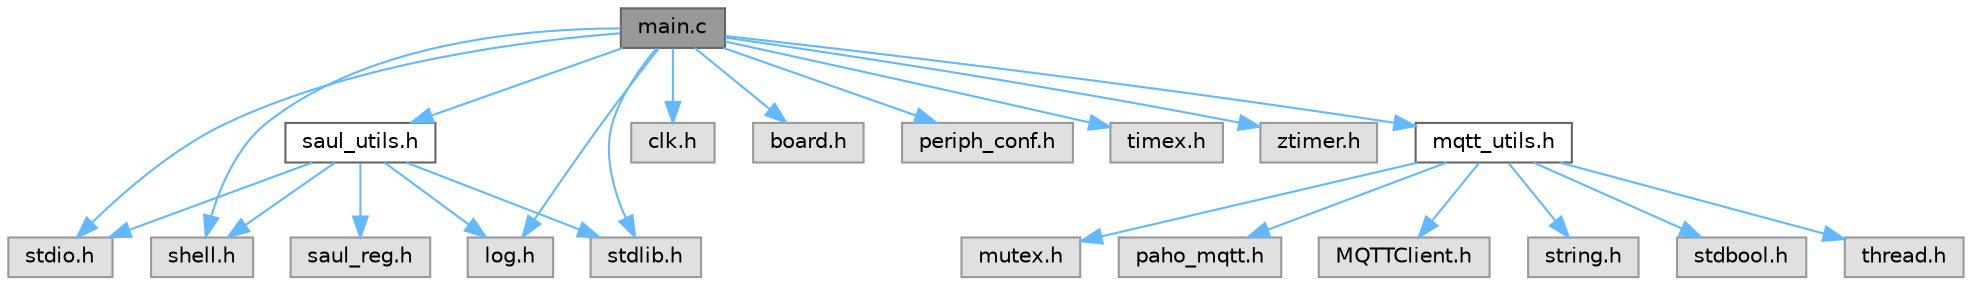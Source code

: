 digraph "main.c"
{
 // LATEX_PDF_SIZE
  bgcolor="transparent";
  edge [fontname=Helvetica,fontsize=10,labelfontname=Helvetica,labelfontsize=10];
  node [fontname=Helvetica,fontsize=10,shape=box,height=0.2,width=0.4];
  Node1 [id="Node000001",label="main.c",height=0.2,width=0.4,color="gray40", fillcolor="grey60", style="filled", fontcolor="black",tooltip=" "];
  Node1 -> Node2 [id="edge23_Node000001_Node000002",color="steelblue1",style="solid",tooltip=" "];
  Node2 [id="Node000002",label="stdio.h",height=0.2,width=0.4,color="grey60", fillcolor="#E0E0E0", style="filled",tooltip=" "];
  Node1 -> Node3 [id="edge24_Node000001_Node000003",color="steelblue1",style="solid",tooltip=" "];
  Node3 [id="Node000003",label="shell.h",height=0.2,width=0.4,color="grey60", fillcolor="#E0E0E0", style="filled",tooltip=" "];
  Node1 -> Node4 [id="edge25_Node000001_Node000004",color="steelblue1",style="solid",tooltip=" "];
  Node4 [id="Node000004",label="saul_utils.h",height=0.2,width=0.4,color="grey40", fillcolor="white", style="filled",URL="$saul__utils_8h.html",tooltip="Header-Datei für die SAUL-Geräteverwaltung und Datenverarbeitung."];
  Node4 -> Node2 [id="edge26_Node000004_Node000002",color="steelblue1",style="solid",tooltip=" "];
  Node4 -> Node5 [id="edge27_Node000004_Node000005",color="steelblue1",style="solid",tooltip=" "];
  Node5 [id="Node000005",label="saul_reg.h",height=0.2,width=0.4,color="grey60", fillcolor="#E0E0E0", style="filled",tooltip=" "];
  Node4 -> Node3 [id="edge28_Node000004_Node000003",color="steelblue1",style="solid",tooltip=" "];
  Node4 -> Node6 [id="edge29_Node000004_Node000006",color="steelblue1",style="solid",tooltip=" "];
  Node6 [id="Node000006",label="log.h",height=0.2,width=0.4,color="grey60", fillcolor="#E0E0E0", style="filled",tooltip=" "];
  Node4 -> Node7 [id="edge30_Node000004_Node000007",color="steelblue1",style="solid",tooltip=" "];
  Node7 [id="Node000007",label="stdlib.h",height=0.2,width=0.4,color="grey60", fillcolor="#E0E0E0", style="filled",tooltip=" "];
  Node1 -> Node6 [id="edge31_Node000001_Node000006",color="steelblue1",style="solid",tooltip=" "];
  Node1 -> Node7 [id="edge32_Node000001_Node000007",color="steelblue1",style="solid",tooltip=" "];
  Node1 -> Node8 [id="edge33_Node000001_Node000008",color="steelblue1",style="solid",tooltip=" "];
  Node8 [id="Node000008",label="clk.h",height=0.2,width=0.4,color="grey60", fillcolor="#E0E0E0", style="filled",tooltip=" "];
  Node1 -> Node9 [id="edge34_Node000001_Node000009",color="steelblue1",style="solid",tooltip=" "];
  Node9 [id="Node000009",label="board.h",height=0.2,width=0.4,color="grey60", fillcolor="#E0E0E0", style="filled",tooltip=" "];
  Node1 -> Node10 [id="edge35_Node000001_Node000010",color="steelblue1",style="solid",tooltip=" "];
  Node10 [id="Node000010",label="periph_conf.h",height=0.2,width=0.4,color="grey60", fillcolor="#E0E0E0", style="filled",tooltip=" "];
  Node1 -> Node11 [id="edge36_Node000001_Node000011",color="steelblue1",style="solid",tooltip=" "];
  Node11 [id="Node000011",label="timex.h",height=0.2,width=0.4,color="grey60", fillcolor="#E0E0E0", style="filled",tooltip=" "];
  Node1 -> Node12 [id="edge37_Node000001_Node000012",color="steelblue1",style="solid",tooltip=" "];
  Node12 [id="Node000012",label="ztimer.h",height=0.2,width=0.4,color="grey60", fillcolor="#E0E0E0", style="filled",tooltip=" "];
  Node1 -> Node13 [id="edge38_Node000001_Node000013",color="steelblue1",style="solid",tooltip=" "];
  Node13 [id="Node000013",label="mqtt_utils.h",height=0.2,width=0.4,color="grey40", fillcolor="white", style="filled",URL="$mqtt__utils_8h_source.html",tooltip=" "];
  Node13 -> Node14 [id="edge39_Node000013_Node000014",color="steelblue1",style="solid",tooltip=" "];
  Node14 [id="Node000014",label="string.h",height=0.2,width=0.4,color="grey60", fillcolor="#E0E0E0", style="filled",tooltip=" "];
  Node13 -> Node15 [id="edge40_Node000013_Node000015",color="steelblue1",style="solid",tooltip=" "];
  Node15 [id="Node000015",label="stdbool.h",height=0.2,width=0.4,color="grey60", fillcolor="#E0E0E0", style="filled",tooltip=" "];
  Node13 -> Node16 [id="edge41_Node000013_Node000016",color="steelblue1",style="solid",tooltip=" "];
  Node16 [id="Node000016",label="thread.h",height=0.2,width=0.4,color="grey60", fillcolor="#E0E0E0", style="filled",tooltip=" "];
  Node13 -> Node17 [id="edge42_Node000013_Node000017",color="steelblue1",style="solid",tooltip=" "];
  Node17 [id="Node000017",label="mutex.h",height=0.2,width=0.4,color="grey60", fillcolor="#E0E0E0", style="filled",tooltip=" "];
  Node13 -> Node18 [id="edge43_Node000013_Node000018",color="steelblue1",style="solid",tooltip=" "];
  Node18 [id="Node000018",label="paho_mqtt.h",height=0.2,width=0.4,color="grey60", fillcolor="#E0E0E0", style="filled",tooltip=" "];
  Node13 -> Node19 [id="edge44_Node000013_Node000019",color="steelblue1",style="solid",tooltip=" "];
  Node19 [id="Node000019",label="MQTTClient.h",height=0.2,width=0.4,color="grey60", fillcolor="#E0E0E0", style="filled",tooltip=" "];
}
